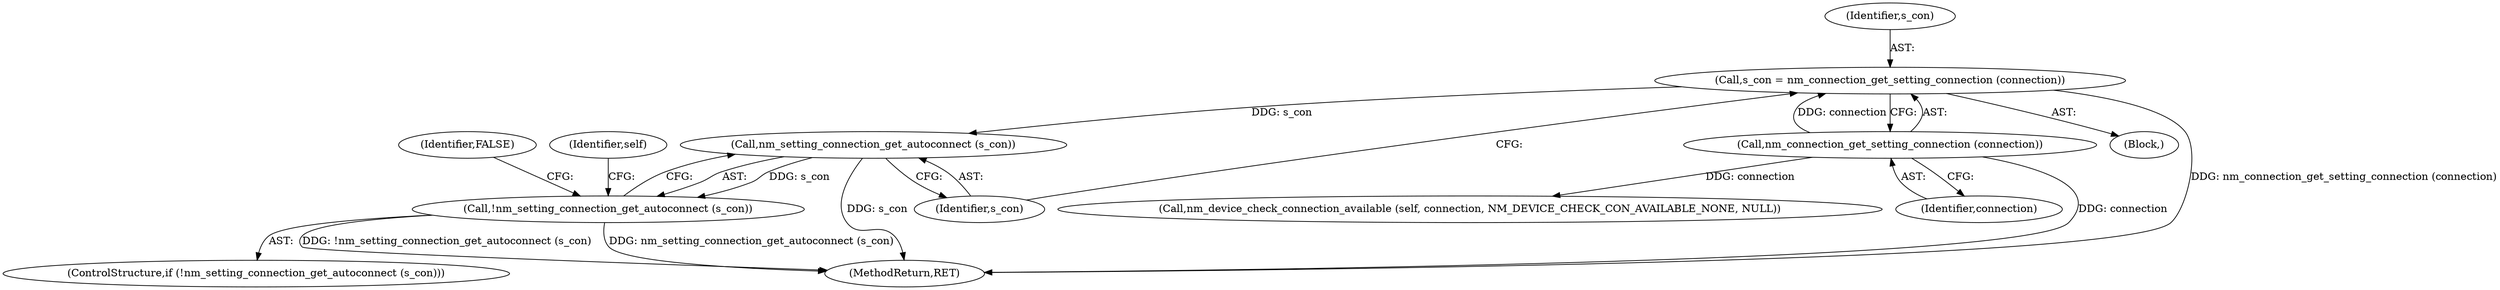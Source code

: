 digraph "0_NetworkManager_d5fc88e573fa58b93034b04d35a2454f5d28cad9@API" {
"1002762" [label="(Call,s_con = nm_connection_get_setting_connection (connection))"];
"1002764" [label="(Call,nm_connection_get_setting_connection (connection))"];
"1002768" [label="(Call,nm_setting_connection_get_autoconnect (s_con))"];
"1002767" [label="(Call,!nm_setting_connection_get_autoconnect (s_con))"];
"1002771" [label="(Identifier,FALSE)"];
"1002766" [label="(ControlStructure,if (!nm_setting_connection_get_autoconnect (s_con)))"];
"1002773" [label="(Call,nm_device_check_connection_available (self, connection, NM_DEVICE_CHECK_CON_AVAILABLE_NONE, NULL))"];
"1002764" [label="(Call,nm_connection_get_setting_connection (connection))"];
"1002762" [label="(Call,s_con = nm_connection_get_setting_connection (connection))"];
"1002774" [label="(Identifier,self)"];
"1007368" [label="(MethodReturn,RET)"];
"1002768" [label="(Call,nm_setting_connection_get_autoconnect (s_con))"];
"1002763" [label="(Identifier,s_con)"];
"1002765" [label="(Identifier,connection)"];
"1002760" [label="(Block,)"];
"1002767" [label="(Call,!nm_setting_connection_get_autoconnect (s_con))"];
"1002769" [label="(Identifier,s_con)"];
"1002762" -> "1002760"  [label="AST: "];
"1002762" -> "1002764"  [label="CFG: "];
"1002763" -> "1002762"  [label="AST: "];
"1002764" -> "1002762"  [label="AST: "];
"1002769" -> "1002762"  [label="CFG: "];
"1002762" -> "1007368"  [label="DDG: nm_connection_get_setting_connection (connection)"];
"1002764" -> "1002762"  [label="DDG: connection"];
"1002762" -> "1002768"  [label="DDG: s_con"];
"1002764" -> "1002765"  [label="CFG: "];
"1002765" -> "1002764"  [label="AST: "];
"1002764" -> "1007368"  [label="DDG: connection"];
"1002764" -> "1002773"  [label="DDG: connection"];
"1002768" -> "1002767"  [label="AST: "];
"1002768" -> "1002769"  [label="CFG: "];
"1002769" -> "1002768"  [label="AST: "];
"1002767" -> "1002768"  [label="CFG: "];
"1002768" -> "1007368"  [label="DDG: s_con"];
"1002768" -> "1002767"  [label="DDG: s_con"];
"1002767" -> "1002766"  [label="AST: "];
"1002771" -> "1002767"  [label="CFG: "];
"1002774" -> "1002767"  [label="CFG: "];
"1002767" -> "1007368"  [label="DDG: !nm_setting_connection_get_autoconnect (s_con)"];
"1002767" -> "1007368"  [label="DDG: nm_setting_connection_get_autoconnect (s_con)"];
}
